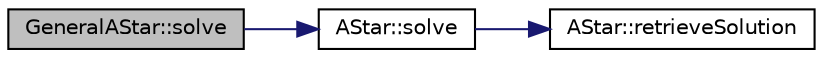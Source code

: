 digraph "GeneralAStar::solve"
{
 // INTERACTIVE_SVG=YES
 // LATEX_PDF_SIZE
  edge [fontname="Helvetica",fontsize="10",labelfontname="Helvetica",labelfontsize="10"];
  node [fontname="Helvetica",fontsize="10",shape=record];
  rankdir="LR";
  Node1 [label="GeneralAStar::solve",height=0.2,width=0.4,color="black", fillcolor="grey75", style="filled", fontcolor="black",tooltip=" "];
  Node1 -> Node2 [color="midnightblue",fontsize="10",style="solid",fontname="Helvetica"];
  Node2 [label="AStar::solve",height=0.2,width=0.4,color="black", fillcolor="white", style="filled",URL="$classAStar.html#aee8daf3c1ab228779d19a62fe4b9ceea",tooltip="Solve problem and return Solution."];
  Node2 -> Node3 [color="midnightblue",fontsize="10",style="solid",fontname="Helvetica"];
  Node3 [label="AStar::retrieveSolution",height=0.2,width=0.4,color="black", fillcolor="white", style="filled",URL="$classAStar.html#aad923ebe077dc466a454e290ba36342c",tooltip="Goes from the Node node to the root and extract the Solution."];
}
